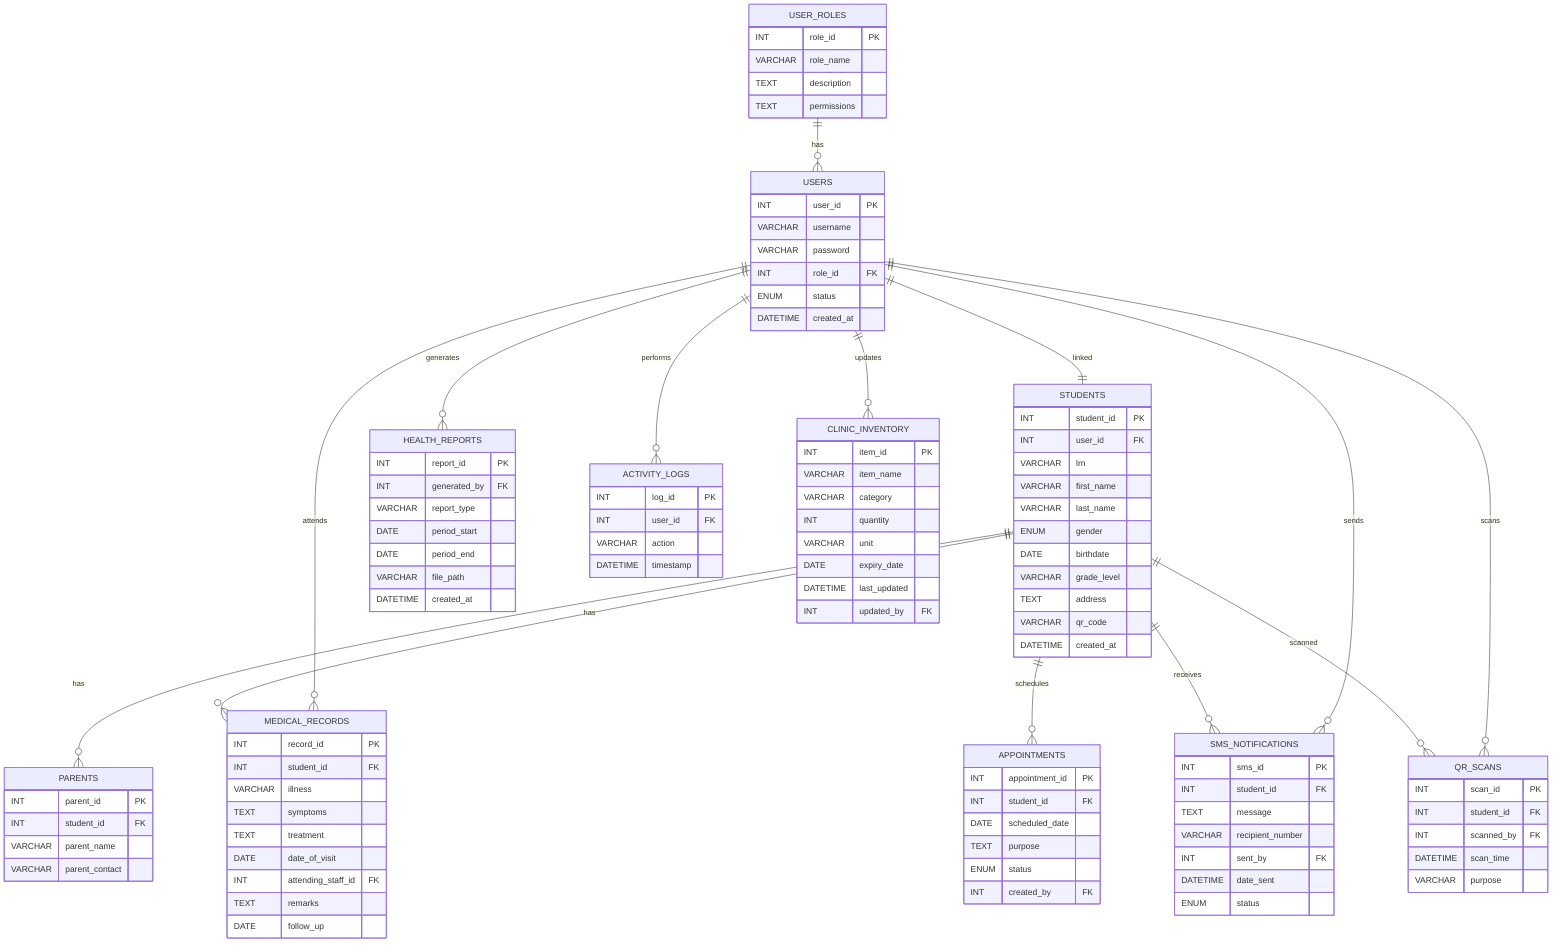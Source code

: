 erDiagram
    USER_ROLES {
        INT role_id PK
        VARCHAR role_name
        TEXT description
        TEXT permissions
    }

    USERS {
        INT user_id PK
        VARCHAR username
        VARCHAR password
        INT role_id FK
        ENUM status
        DATETIME created_at
    }

    STUDENTS {
        INT student_id PK
        INT user_id FK
        VARCHAR lrn
        VARCHAR first_name
        VARCHAR last_name
        ENUM gender
        DATE birthdate
        VARCHAR grade_level
        TEXT address
        VARCHAR qr_code
        DATETIME created_at
    }

    PARENTS {
        INT parent_id PK
        INT student_id FK
        VARCHAR parent_name
        VARCHAR parent_contact
    }

    MEDICAL_RECORDS {
        INT record_id PK
        INT student_id FK
        VARCHAR illness
        TEXT symptoms
        TEXT treatment
        DATE date_of_visit
        INT attending_staff_id FK
        TEXT remarks
        DATE follow_up
    }

    APPOINTMENTS {
        INT appointment_id PK
        INT student_id FK
        DATE scheduled_date
        TEXT purpose
        ENUM status
        INT created_by FK
    }

    SMS_NOTIFICATIONS {
        INT sms_id PK
        INT student_id FK
        TEXT message
        VARCHAR recipient_number
        INT sent_by FK
        DATETIME date_sent
        ENUM status
    }

    HEALTH_REPORTS {
        INT report_id PK
        INT generated_by FK
        VARCHAR report_type
        DATE period_start
        DATE period_end
        VARCHAR file_path
        DATETIME created_at
    }

    ACTIVITY_LOGS {
        INT log_id PK
        INT user_id FK
        VARCHAR action
        DATETIME timestamp
    }

    QR_SCANS {
        INT scan_id PK
        INT student_id FK
        INT scanned_by FK
        DATETIME scan_time
        VARCHAR purpose
    }

    CLINIC_INVENTORY {
        INT item_id PK
        VARCHAR item_name
        VARCHAR category
        INT quantity
        VARCHAR unit
        DATE expiry_date
        DATETIME last_updated
        INT updated_by FK
    }

    %% --- RELATIONSHIPS ---
    USER_ROLES ||--o{ USERS : "has"
    USERS ||--|| STUDENTS : "linked"
    STUDENTS ||--o{ PARENTS : "has"
    STUDENTS ||--o{ MEDICAL_RECORDS : "has"
    STUDENTS ||--o{ APPOINTMENTS : "schedules"
    STUDENTS ||--o{ SMS_NOTIFICATIONS : "receives"
    STUDENTS ||--o{ QR_SCANS : "scanned"
    USERS ||--o{ ACTIVITY_LOGS : "performs"
    USERS ||--o{ HEALTH_REPORTS : "generates"
    USERS ||--o{ CLINIC_INVENTORY : "updates"
    USERS ||--o{ SMS_NOTIFICATIONS : "sends"
    USERS ||--o{ MEDICAL_RECORDS : "attends"
    USERS ||--o{ QR_SCANS : "scans"